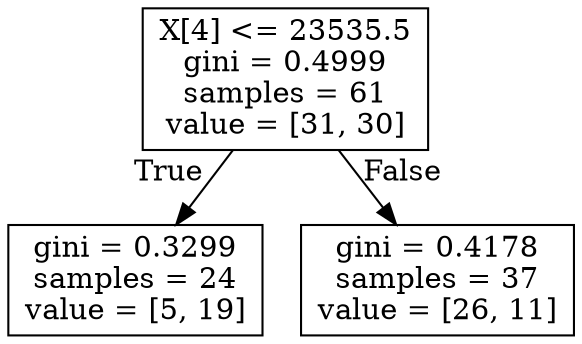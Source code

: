 digraph Tree {
node [shape=box] ;
0 [label="X[4] <= 23535.5\ngini = 0.4999\nsamples = 61\nvalue = [31, 30]"] ;
1 [label="gini = 0.3299\nsamples = 24\nvalue = [5, 19]"] ;
0 -> 1 [labeldistance=2.5, labelangle=45, headlabel="True"] ;
2 [label="gini = 0.4178\nsamples = 37\nvalue = [26, 11]"] ;
0 -> 2 [labeldistance=2.5, labelangle=-45, headlabel="False"] ;
}